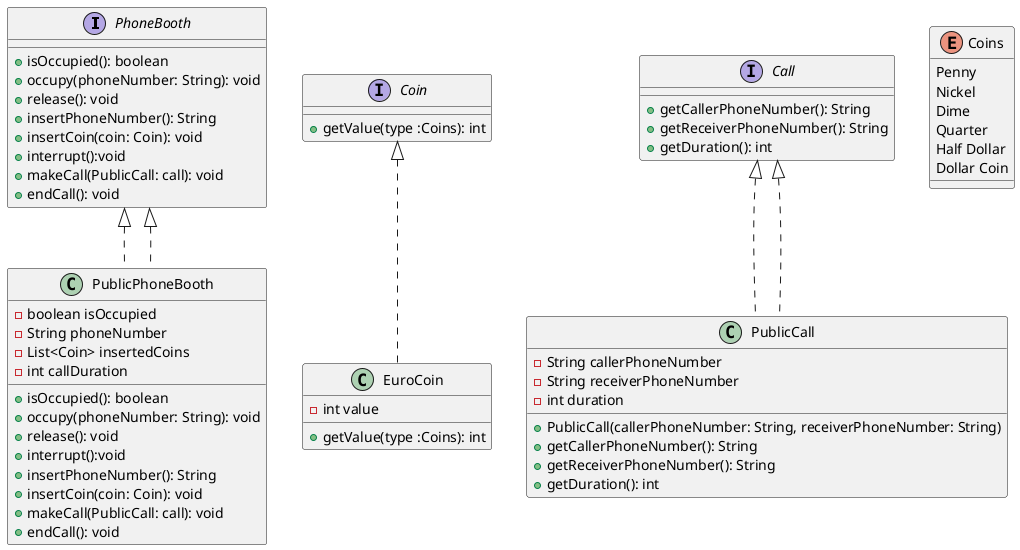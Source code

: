 @startuml

interface PhoneBooth {
  + isOccupied(): boolean
  + occupy(phoneNumber: String): void
  + release(): void
  + insertPhoneNumber(): String
  + insertCoin(coin: Coin): void
  +interrupt():void
  + makeCall(PublicCall: call): void
  + endCall(): void
}

class PublicPhoneBooth implements PhoneBooth {
  - boolean isOccupied
  - String phoneNumber
  - List<Coin> insertedCoins
  - int callDuration
  + isOccupied(): boolean
  + occupy(phoneNumber: String): void
  + release(): void
  +interrupt():void
  + insertPhoneNumber(): String
  + insertCoin(coin: Coin): void
  + makeCall(PublicCall: call): void
  + endCall(): void
}

interface Coin {
  + getValue(type :Coins): int
}

class EuroCoin implements Coin {
  - int value
  + getValue(type :Coins): int
}

interface Call {
  + getCallerPhoneNumber(): String
  + getReceiverPhoneNumber(): String
  + getDuration(): int
}

class PublicCall implements Call {
  - String callerPhoneNumber
  - String receiverPhoneNumber
  - int duration
  + PublicCall(callerPhoneNumber: String, receiverPhoneNumber: String)
  + getCallerPhoneNumber(): String
  + getReceiverPhoneNumber(): String
  + getDuration(): int
}
enum Coins{
    Penny
    Nickel
    Dime
    Quarter
    Half Dollar
    Dollar Coin
}
PhoneBooth <|.. PublicPhoneBooth
Call <|.. PublicCall

@enduml
